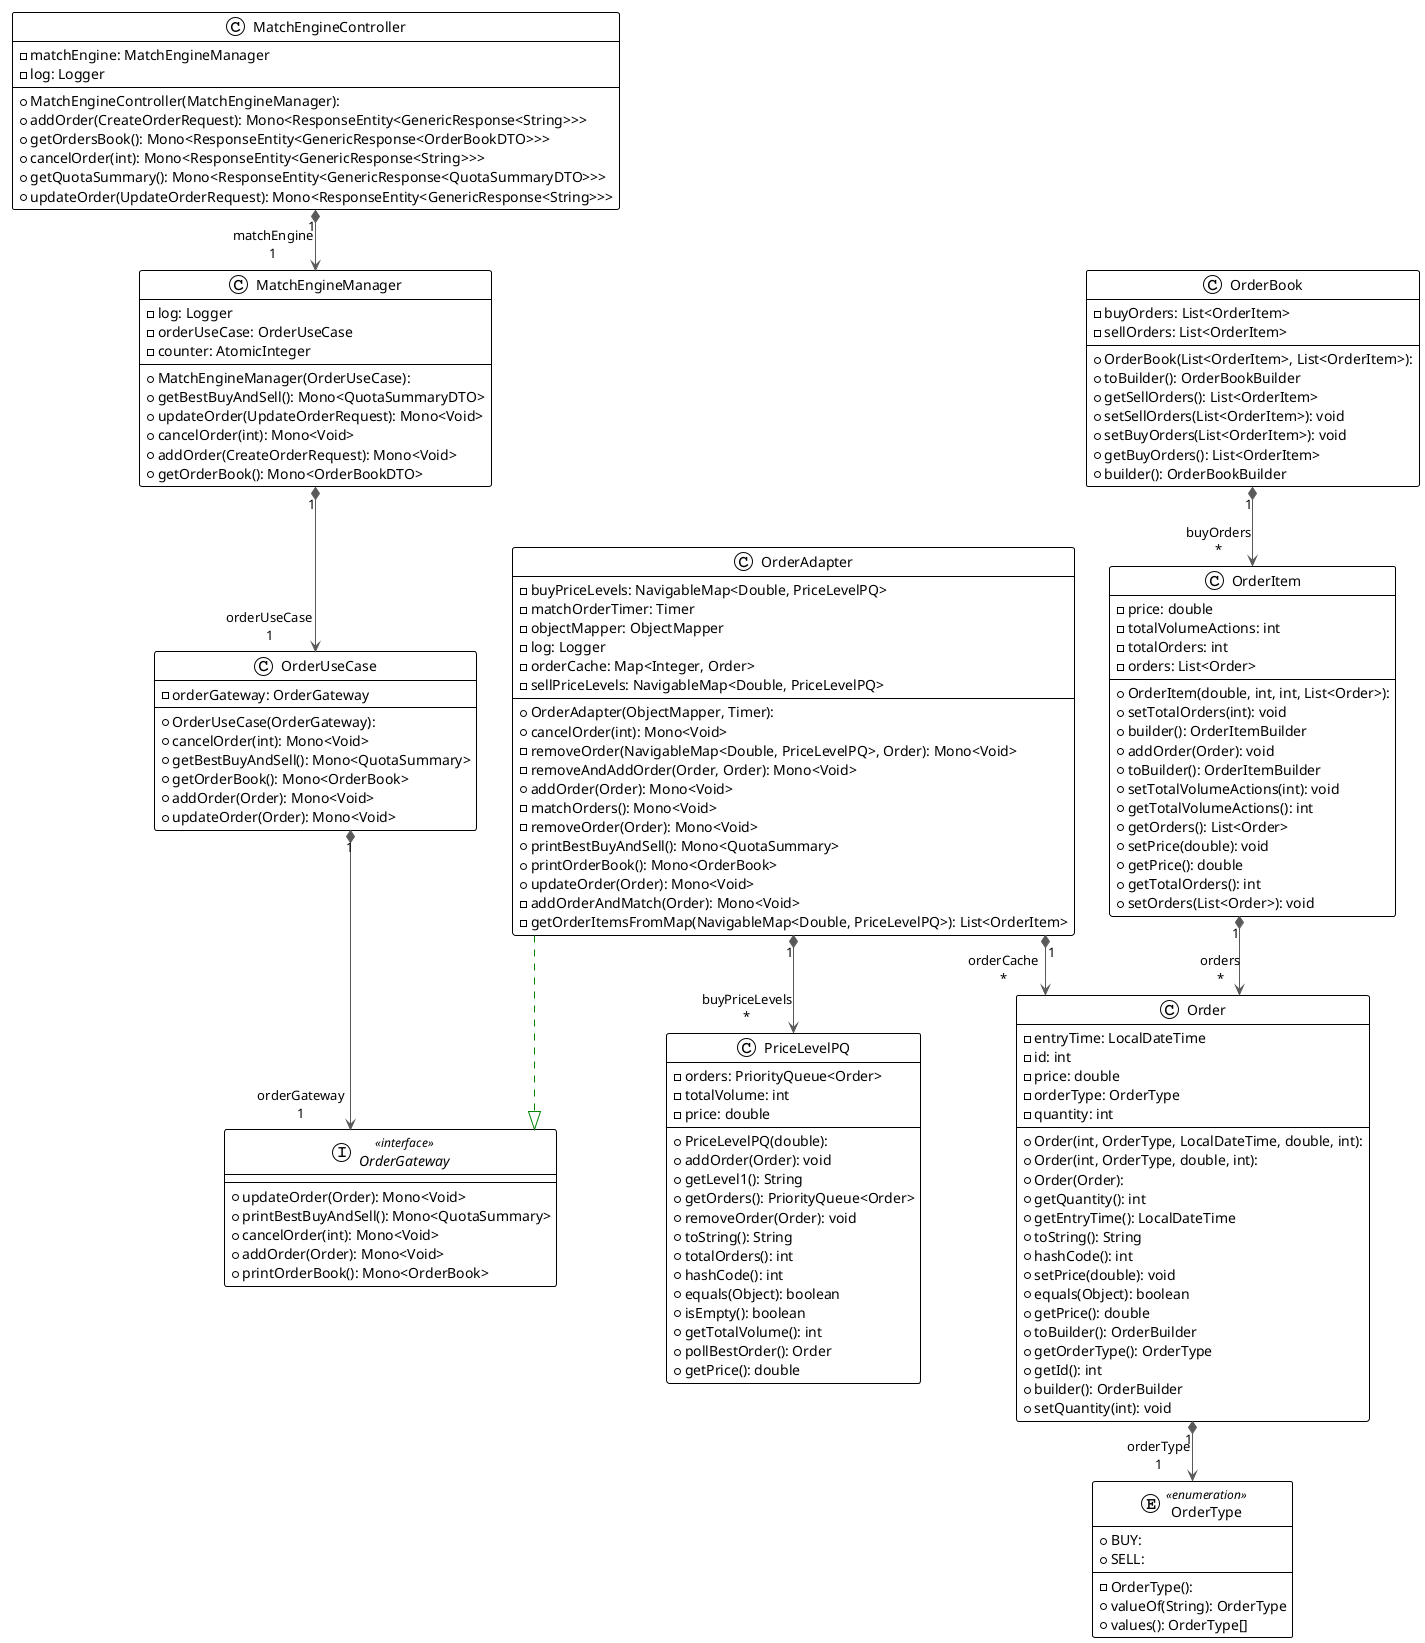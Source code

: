 @startuml

!theme plain
top to bottom direction
skinparam linetype ortho

class MatchEngineController {
  + MatchEngineController(MatchEngineManager): 
  - matchEngine: MatchEngineManager
  - log: Logger
  + addOrder(CreateOrderRequest): Mono<ResponseEntity<GenericResponse<String>>>
  + getOrdersBook(): Mono<ResponseEntity<GenericResponse<OrderBookDTO>>>
  + cancelOrder(int): Mono<ResponseEntity<GenericResponse<String>>>
  + getQuotaSummary(): Mono<ResponseEntity<GenericResponse<QuotaSummaryDTO>>>
  + updateOrder(UpdateOrderRequest): Mono<ResponseEntity<GenericResponse<String>>>
}
class MatchEngineManager {
  + MatchEngineManager(OrderUseCase): 
  - log: Logger
  - orderUseCase: OrderUseCase
  - counter: AtomicInteger
  + getBestBuyAndSell(): Mono<QuotaSummaryDTO>
  + updateOrder(UpdateOrderRequest): Mono<Void>
  + cancelOrder(int): Mono<Void>
  + addOrder(CreateOrderRequest): Mono<Void>
  + getOrderBook(): Mono<OrderBookDTO>
}
class Order {
  + Order(int, OrderType, LocalDateTime, double, int): 
  + Order(int, OrderType, double, int): 
  + Order(Order): 
  - entryTime: LocalDateTime
  - id: int
  - price: double
  - orderType: OrderType
  - quantity: int
  + getQuantity(): int
  + getEntryTime(): LocalDateTime
  + toString(): String
  + hashCode(): int
  + setPrice(double): void
  + equals(Object): boolean
  + getPrice(): double
  + toBuilder(): OrderBuilder
  + getOrderType(): OrderType
  + getId(): int
  + builder(): OrderBuilder
  + setQuantity(int): void
}
class OrderAdapter {
  + OrderAdapter(ObjectMapper, Timer): 
  - buyPriceLevels: NavigableMap<Double, PriceLevelPQ>
  - matchOrderTimer: Timer
  - objectMapper: ObjectMapper
  - log: Logger
  - orderCache: Map<Integer, Order>
  - sellPriceLevels: NavigableMap<Double, PriceLevelPQ>
  + cancelOrder(int): Mono<Void>
  - removeOrder(NavigableMap<Double, PriceLevelPQ>, Order): Mono<Void>
  - removeAndAddOrder(Order, Order): Mono<Void>
  + addOrder(Order): Mono<Void>
  - matchOrders(): Mono<Void>
  - removeOrder(Order): Mono<Void>
  + printBestBuyAndSell(): Mono<QuotaSummary>
  + printOrderBook(): Mono<OrderBook>
  + updateOrder(Order): Mono<Void>
  - addOrderAndMatch(Order): Mono<Void>
  - getOrderItemsFromMap(NavigableMap<Double, PriceLevelPQ>): List<OrderItem>
}
class OrderBook {
  + OrderBook(List<OrderItem>, List<OrderItem>): 
  - buyOrders: List<OrderItem>
  - sellOrders: List<OrderItem>
  + toBuilder(): OrderBookBuilder
  + getSellOrders(): List<OrderItem>
  + setSellOrders(List<OrderItem>): void
  + setBuyOrders(List<OrderItem>): void
  + getBuyOrders(): List<OrderItem>
  + builder(): OrderBookBuilder
}
interface OrderGateway << interface >> {
  + updateOrder(Order): Mono<Void>
  + printBestBuyAndSell(): Mono<QuotaSummary>
  + cancelOrder(int): Mono<Void>
  + addOrder(Order): Mono<Void>
  + printOrderBook(): Mono<OrderBook>
}
class OrderItem {
  + OrderItem(double, int, int, List<Order>): 
  - price: double
  - totalVolumeActions: int
  - totalOrders: int
  - orders: List<Order>
  + setTotalOrders(int): void
  + builder(): OrderItemBuilder
  + addOrder(Order): void
  + toBuilder(): OrderItemBuilder
  + setTotalVolumeActions(int): void
  + getTotalVolumeActions(): int
  + getOrders(): List<Order>
  + setPrice(double): void
  + getPrice(): double
  + getTotalOrders(): int
  + setOrders(List<Order>): void
}
enum OrderType << enumeration >> {
  - OrderType(): 
  + BUY: 
  + SELL: 
  + valueOf(String): OrderType
  + values(): OrderType[]
}
class OrderUseCase {
  + OrderUseCase(OrderGateway): 
  - orderGateway: OrderGateway
  + cancelOrder(int): Mono<Void>
  + getBestBuyAndSell(): Mono<QuotaSummary>
  + getOrderBook(): Mono<OrderBook>
  + addOrder(Order): Mono<Void>
  + updateOrder(Order): Mono<Void>
}
class PriceLevelPQ {
  + PriceLevelPQ(double): 
  - orders: PriorityQueue<Order>
  - totalVolume: int
  - price: double
  + addOrder(Order): void
  + getLevel1(): String
  + getOrders(): PriorityQueue<Order>
  + removeOrder(Order): void
  + toString(): String
  + totalOrders(): int
  + hashCode(): int
  + equals(Object): boolean
  + isEmpty(): boolean
  + getTotalVolume(): int
  + pollBestOrder(): Order
  + getPrice(): double
}

MatchEngineController "1" *-[#595959,plain]-> "matchEngine\n1" MatchEngineManager    
MatchEngineManager    "1" *-[#595959,plain]-> "orderUseCase\n1" OrderUseCase          
Order                 "1" *-[#595959,plain]-> "orderType\n1" OrderType             
OrderAdapter          "1" *-[#595959,plain]-> "orderCache\n*" Order                 
OrderAdapter           -[#008200,dashed]-^  OrderGateway          
OrderAdapter          "1" *-[#595959,plain]-> "buyPriceLevels\n*" PriceLevelPQ          
OrderBook             "1" *-[#595959,plain]-> "buyOrders\n*" OrderItem             
OrderItem             "1" *-[#595959,plain]-> "orders\n*" Order                 
OrderUseCase          "1" *-[#595959,plain]-> "orderGateway\n1" OrderGateway          
@enduml
